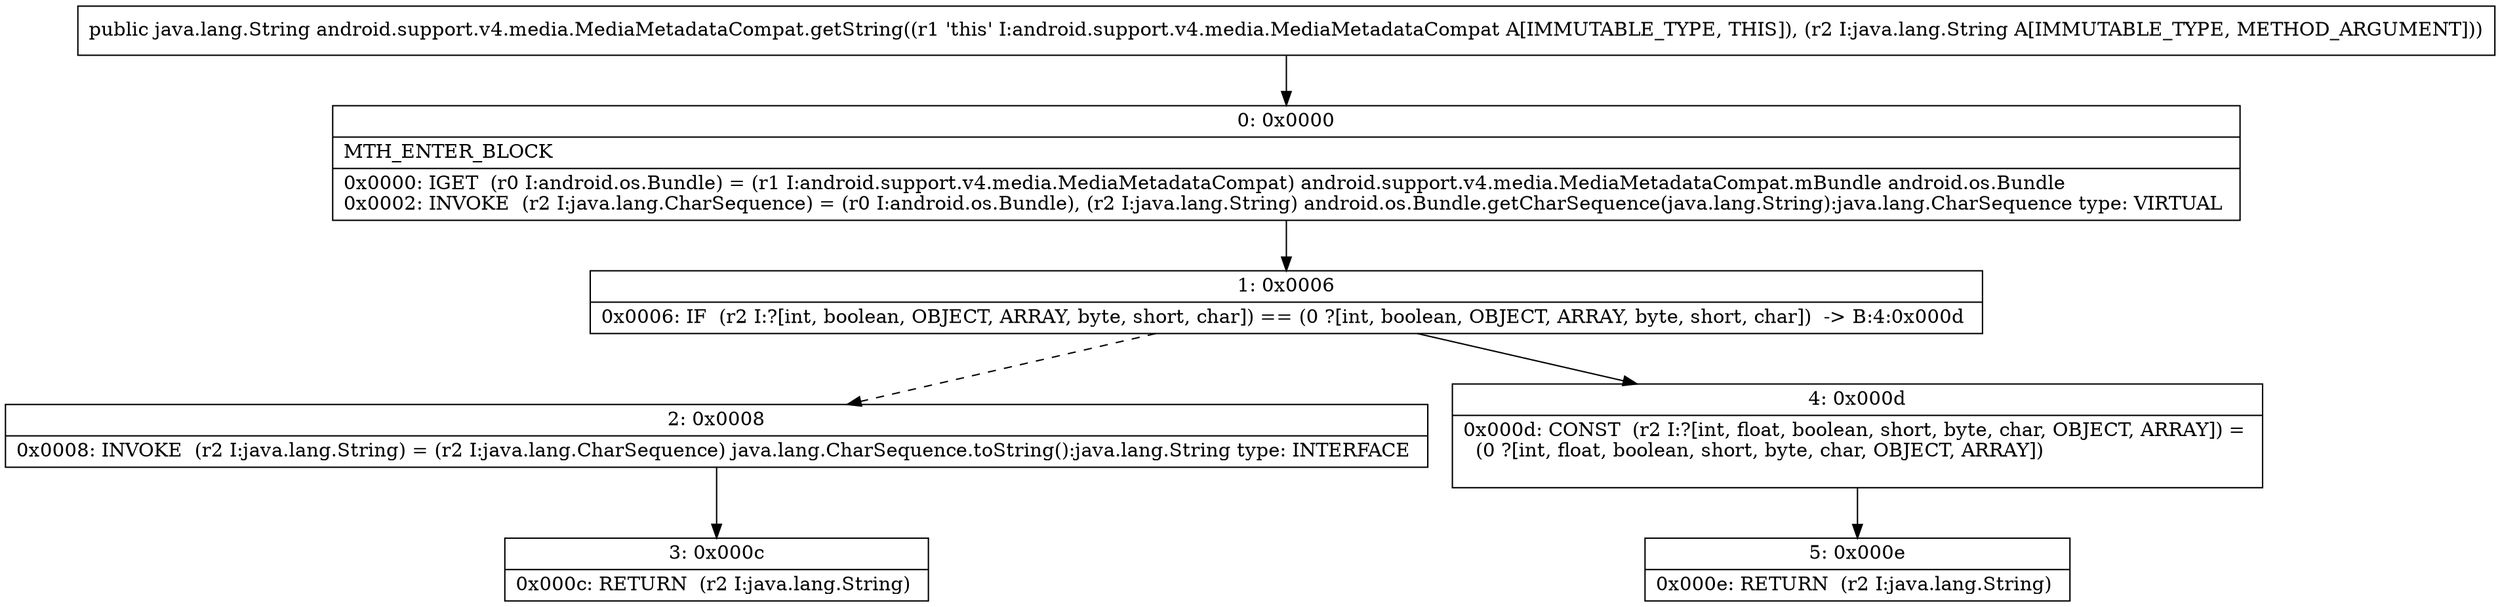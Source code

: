 digraph "CFG forandroid.support.v4.media.MediaMetadataCompat.getString(Ljava\/lang\/String;)Ljava\/lang\/String;" {
Node_0 [shape=record,label="{0\:\ 0x0000|MTH_ENTER_BLOCK\l|0x0000: IGET  (r0 I:android.os.Bundle) = (r1 I:android.support.v4.media.MediaMetadataCompat) android.support.v4.media.MediaMetadataCompat.mBundle android.os.Bundle \l0x0002: INVOKE  (r2 I:java.lang.CharSequence) = (r0 I:android.os.Bundle), (r2 I:java.lang.String) android.os.Bundle.getCharSequence(java.lang.String):java.lang.CharSequence type: VIRTUAL \l}"];
Node_1 [shape=record,label="{1\:\ 0x0006|0x0006: IF  (r2 I:?[int, boolean, OBJECT, ARRAY, byte, short, char]) == (0 ?[int, boolean, OBJECT, ARRAY, byte, short, char])  \-\> B:4:0x000d \l}"];
Node_2 [shape=record,label="{2\:\ 0x0008|0x0008: INVOKE  (r2 I:java.lang.String) = (r2 I:java.lang.CharSequence) java.lang.CharSequence.toString():java.lang.String type: INTERFACE \l}"];
Node_3 [shape=record,label="{3\:\ 0x000c|0x000c: RETURN  (r2 I:java.lang.String) \l}"];
Node_4 [shape=record,label="{4\:\ 0x000d|0x000d: CONST  (r2 I:?[int, float, boolean, short, byte, char, OBJECT, ARRAY]) = \l  (0 ?[int, float, boolean, short, byte, char, OBJECT, ARRAY])\l \l}"];
Node_5 [shape=record,label="{5\:\ 0x000e|0x000e: RETURN  (r2 I:java.lang.String) \l}"];
MethodNode[shape=record,label="{public java.lang.String android.support.v4.media.MediaMetadataCompat.getString((r1 'this' I:android.support.v4.media.MediaMetadataCompat A[IMMUTABLE_TYPE, THIS]), (r2 I:java.lang.String A[IMMUTABLE_TYPE, METHOD_ARGUMENT])) }"];
MethodNode -> Node_0;
Node_0 -> Node_1;
Node_1 -> Node_2[style=dashed];
Node_1 -> Node_4;
Node_2 -> Node_3;
Node_4 -> Node_5;
}

